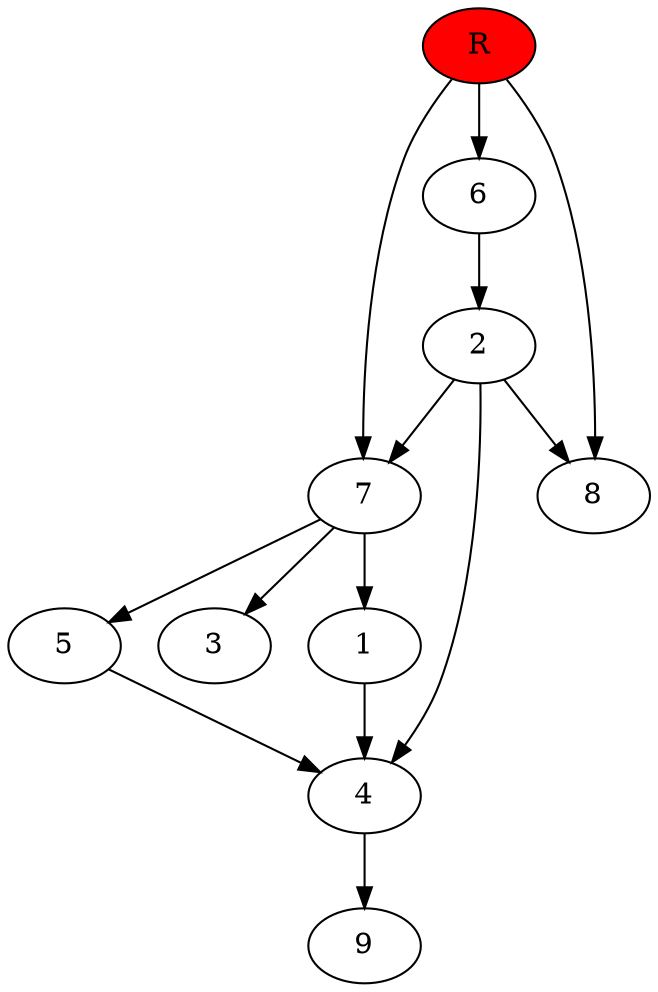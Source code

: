 digraph prb10772 {
	1
	2
	3
	4
	5
	6
	7
	8
	R [fillcolor="#ff0000" style=filled]
	1 -> 4
	2 -> 4
	2 -> 7
	2 -> 8
	4 -> 9
	5 -> 4
	6 -> 2
	7 -> 1
	7 -> 3
	7 -> 5
	R -> 6
	R -> 7
	R -> 8
}
